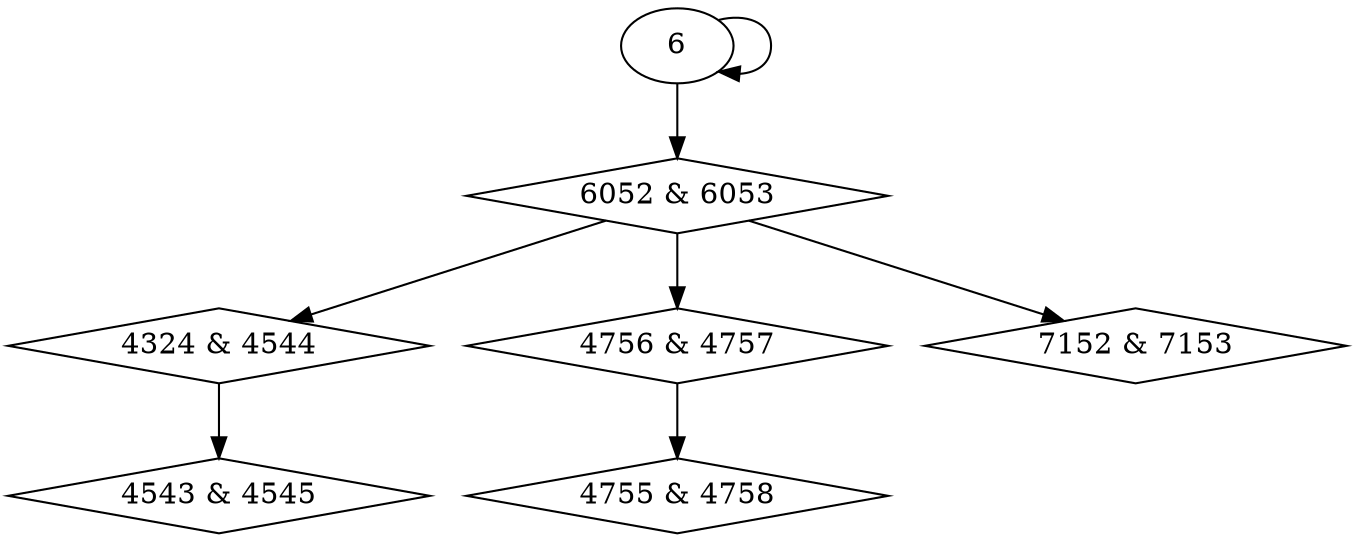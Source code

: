 digraph {
0 [label = "4324 & 4544", shape = diamond];
1 [label = "4543 & 4545", shape = diamond];
2 [label = "4755 & 4758", shape = diamond];
3 [label = "4756 & 4757", shape = diamond];
4 [label = "6052 & 6053", shape = diamond];
5 [label = "7152 & 7153", shape = diamond];
4 -> 0;
0 -> 1;
3 -> 2;
4 -> 3;
6 -> 4;
4 -> 5;
6 -> 6;
}
